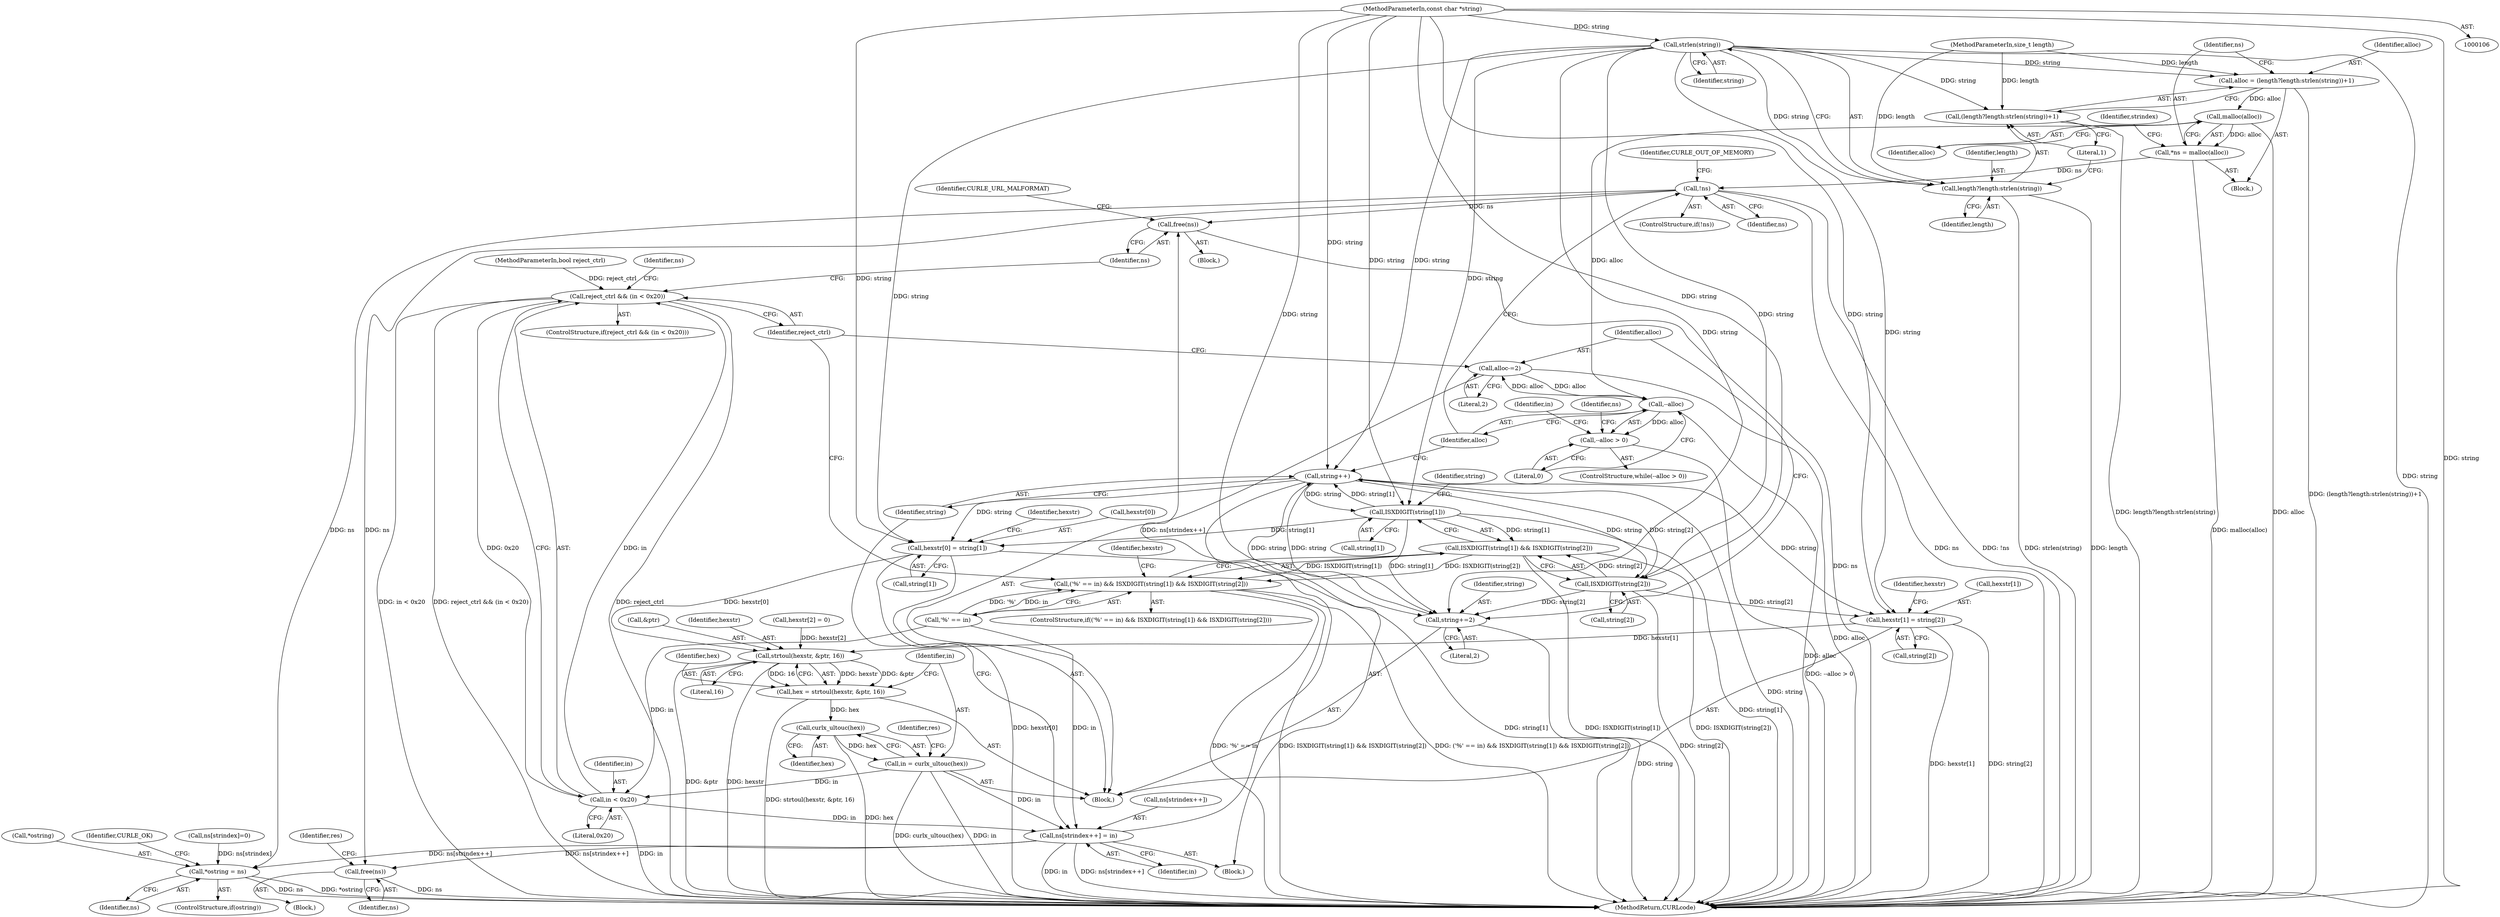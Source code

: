 digraph "0_curl_192c4f788d48f82c03e9cef40013f34370e90737@API" {
"1000121" [label="(Call,strlen(string))"];
"1000108" [label="(MethodParameterIn,const char *string)"];
"1000115" [label="(Call,alloc = (length?length:strlen(string))+1)"];
"1000127" [label="(Call,malloc(alloc))"];
"1000125" [label="(Call,*ns = malloc(alloc))"];
"1000137" [label="(Call,!ns)"];
"1000208" [label="(Call,free(ns))"];
"1000225" [label="(Call,free(ns))"];
"1000250" [label="(Call,*ostring = ns)"];
"1000143" [label="(Call,--alloc)"];
"1000142" [label="(Call,--alloc > 0)"];
"1000215" [label="(Call,alloc-=2)"];
"1000117" [label="(Call,(length?length:strlen(string))+1)"];
"1000118" [label="(Call,length?length:strlen(string))"];
"1000157" [label="(Call,ISXDIGIT(string[1]))"];
"1000156" [label="(Call,ISXDIGIT(string[1]) && ISXDIGIT(string[2]))"];
"1000152" [label="(Call,('%' == in) && ISXDIGIT(string[1]) && ISXDIGIT(string[2]))"];
"1000168" [label="(Call,hexstr[0] = string[1])"];
"1000189" [label="(Call,strtoul(hexstr, &ptr, 16))"];
"1000187" [label="(Call,hex = strtoul(hexstr, &ptr, 16))"];
"1000196" [label="(Call,curlx_ultouc(hex))"];
"1000194" [label="(Call,in = curlx_ultouc(hex))"];
"1000221" [label="(Call,in < 0x20)"];
"1000219" [label="(Call,reject_ctrl && (in < 0x20))"];
"1000229" [label="(Call,ns[strindex++] = in)"];
"1000212" [label="(Call,string+=2)"];
"1000235" [label="(Call,string++)"];
"1000161" [label="(Call,ISXDIGIT(string[2]))"];
"1000175" [label="(Call,hexstr[1] = string[2])"];
"1000251" [label="(Call,*ostring)"];
"1000230" [label="(Call,ns[strindex++])"];
"1000184" [label="(Identifier,hexstr)"];
"1000127" [label="(Call,malloc(alloc))"];
"1000222" [label="(Identifier,in)"];
"1000191" [label="(Call,&ptr)"];
"1000256" [label="(MethodReturn,CURLcode)"];
"1000141" [label="(ControlStructure,while(--alloc > 0))"];
"1000125" [label="(Call,*ns = malloc(alloc))"];
"1000199" [label="(Identifier,res)"];
"1000214" [label="(Literal,2)"];
"1000151" [label="(ControlStructure,if(('%' == in) && ISXDIGIT(string[1]) && ISXDIGIT(string[2])))"];
"1000176" [label="(Call,hexstr[1])"];
"1000172" [label="(Call,string[1])"];
"1000229" [label="(Call,ns[strindex++] = in)"];
"1000209" [label="(Identifier,ns)"];
"1000122" [label="(Identifier,string)"];
"1000145" [label="(Literal,0)"];
"1000215" [label="(Call,alloc-=2)"];
"1000196" [label="(Call,curlx_ultouc(hex))"];
"1000234" [label="(Identifier,in)"];
"1000168" [label="(Call,hexstr[0] = string[1])"];
"1000236" [label="(Identifier,string)"];
"1000177" [label="(Identifier,hexstr)"];
"1000144" [label="(Identifier,alloc)"];
"1000195" [label="(Identifier,in)"];
"1000137" [label="(Call,!ns)"];
"1000194" [label="(Call,in = curlx_ultouc(hex))"];
"1000231" [label="(Identifier,ns)"];
"1000239" [label="(Identifier,ns)"];
"1000143" [label="(Call,--alloc)"];
"1000161" [label="(Call,ISXDIGIT(string[2]))"];
"1000126" [label="(Identifier,ns)"];
"1000197" [label="(Identifier,hex)"];
"1000213" [label="(Identifier,string)"];
"1000188" [label="(Identifier,hex)"];
"1000255" [label="(Identifier,CURLE_OK)"];
"1000187" [label="(Call,hex = strtoul(hexstr, &ptr, 16))"];
"1000119" [label="(Identifier,length)"];
"1000219" [label="(Call,reject_ctrl && (in < 0x20))"];
"1000248" [label="(ControlStructure,if(ostring))"];
"1000162" [label="(Call,string[2])"];
"1000165" [label="(Block,)"];
"1000226" [label="(Identifier,ns)"];
"1000152" [label="(Call,('%' == in) && ISXDIGIT(string[1]) && ISXDIGIT(string[2]))"];
"1000212" [label="(Call,string+=2)"];
"1000153" [label="(Call,'%' == in)"];
"1000121" [label="(Call,strlen(string))"];
"1000146" [label="(Block,)"];
"1000120" [label="(Identifier,length)"];
"1000208" [label="(Call,free(ns))"];
"1000116" [label="(Identifier,alloc)"];
"1000224" [label="(Block,)"];
"1000112" [label="(MethodParameterIn,bool reject_ctrl)"];
"1000228" [label="(Identifier,CURLE_URL_MALFORMAT)"];
"1000218" [label="(ControlStructure,if(reject_ctrl && (in < 0x20)))"];
"1000225" [label="(Call,free(ns))"];
"1000142" [label="(Call,--alloc > 0)"];
"1000207" [label="(Block,)"];
"1000190" [label="(Identifier,hexstr)"];
"1000169" [label="(Call,hexstr[0])"];
"1000158" [label="(Call,string[1])"];
"1000235" [label="(Call,string++)"];
"1000221" [label="(Call,in < 0x20)"];
"1000123" [label="(Literal,1)"];
"1000148" [label="(Identifier,in)"];
"1000193" [label="(Literal,16)"];
"1000220" [label="(Identifier,reject_ctrl)"];
"1000157" [label="(Call,ISXDIGIT(string[1]))"];
"1000175" [label="(Call,hexstr[1] = string[2])"];
"1000132" [label="(Identifier,strindex)"];
"1000113" [label="(Block,)"];
"1000250" [label="(Call,*ostring = ns)"];
"1000136" [label="(ControlStructure,if(!ns))"];
"1000108" [label="(MethodParameterIn,const char *string)"];
"1000179" [label="(Call,string[2])"];
"1000237" [label="(Call,ns[strindex]=0)"];
"1000163" [label="(Identifier,string)"];
"1000118" [label="(Call,length?length:strlen(string))"];
"1000223" [label="(Literal,0x20)"];
"1000138" [label="(Identifier,ns)"];
"1000216" [label="(Identifier,alloc)"];
"1000140" [label="(Identifier,CURLE_OUT_OF_MEMORY)"];
"1000156" [label="(Call,ISXDIGIT(string[1]) && ISXDIGIT(string[2]))"];
"1000253" [label="(Identifier,ns)"];
"1000117" [label="(Call,(length?length:strlen(string))+1)"];
"1000109" [label="(MethodParameterIn,size_t length)"];
"1000170" [label="(Identifier,hexstr)"];
"1000211" [label="(Identifier,res)"];
"1000115" [label="(Call,alloc = (length?length:strlen(string))+1)"];
"1000189" [label="(Call,strtoul(hexstr, &ptr, 16))"];
"1000217" [label="(Literal,2)"];
"1000128" [label="(Identifier,alloc)"];
"1000182" [label="(Call,hexstr[2] = 0)"];
"1000121" -> "1000118"  [label="AST: "];
"1000121" -> "1000122"  [label="CFG: "];
"1000122" -> "1000121"  [label="AST: "];
"1000118" -> "1000121"  [label="CFG: "];
"1000121" -> "1000256"  [label="DDG: string"];
"1000121" -> "1000115"  [label="DDG: string"];
"1000121" -> "1000117"  [label="DDG: string"];
"1000121" -> "1000118"  [label="DDG: string"];
"1000108" -> "1000121"  [label="DDG: string"];
"1000121" -> "1000157"  [label="DDG: string"];
"1000121" -> "1000161"  [label="DDG: string"];
"1000121" -> "1000168"  [label="DDG: string"];
"1000121" -> "1000175"  [label="DDG: string"];
"1000121" -> "1000212"  [label="DDG: string"];
"1000121" -> "1000235"  [label="DDG: string"];
"1000108" -> "1000106"  [label="AST: "];
"1000108" -> "1000256"  [label="DDG: string"];
"1000108" -> "1000157"  [label="DDG: string"];
"1000108" -> "1000161"  [label="DDG: string"];
"1000108" -> "1000168"  [label="DDG: string"];
"1000108" -> "1000175"  [label="DDG: string"];
"1000108" -> "1000212"  [label="DDG: string"];
"1000108" -> "1000235"  [label="DDG: string"];
"1000115" -> "1000113"  [label="AST: "];
"1000115" -> "1000117"  [label="CFG: "];
"1000116" -> "1000115"  [label="AST: "];
"1000117" -> "1000115"  [label="AST: "];
"1000126" -> "1000115"  [label="CFG: "];
"1000115" -> "1000256"  [label="DDG: (length?length:strlen(string))+1"];
"1000109" -> "1000115"  [label="DDG: length"];
"1000115" -> "1000127"  [label="DDG: alloc"];
"1000127" -> "1000125"  [label="AST: "];
"1000127" -> "1000128"  [label="CFG: "];
"1000128" -> "1000127"  [label="AST: "];
"1000125" -> "1000127"  [label="CFG: "];
"1000127" -> "1000256"  [label="DDG: alloc"];
"1000127" -> "1000125"  [label="DDG: alloc"];
"1000127" -> "1000143"  [label="DDG: alloc"];
"1000125" -> "1000113"  [label="AST: "];
"1000126" -> "1000125"  [label="AST: "];
"1000132" -> "1000125"  [label="CFG: "];
"1000125" -> "1000256"  [label="DDG: malloc(alloc)"];
"1000125" -> "1000137"  [label="DDG: ns"];
"1000137" -> "1000136"  [label="AST: "];
"1000137" -> "1000138"  [label="CFG: "];
"1000138" -> "1000137"  [label="AST: "];
"1000140" -> "1000137"  [label="CFG: "];
"1000144" -> "1000137"  [label="CFG: "];
"1000137" -> "1000256"  [label="DDG: ns"];
"1000137" -> "1000256"  [label="DDG: !ns"];
"1000137" -> "1000208"  [label="DDG: ns"];
"1000137" -> "1000225"  [label="DDG: ns"];
"1000137" -> "1000250"  [label="DDG: ns"];
"1000208" -> "1000207"  [label="AST: "];
"1000208" -> "1000209"  [label="CFG: "];
"1000209" -> "1000208"  [label="AST: "];
"1000211" -> "1000208"  [label="CFG: "];
"1000208" -> "1000256"  [label="DDG: ns"];
"1000229" -> "1000208"  [label="DDG: ns[strindex++]"];
"1000225" -> "1000224"  [label="AST: "];
"1000225" -> "1000226"  [label="CFG: "];
"1000226" -> "1000225"  [label="AST: "];
"1000228" -> "1000225"  [label="CFG: "];
"1000225" -> "1000256"  [label="DDG: ns"];
"1000229" -> "1000225"  [label="DDG: ns[strindex++]"];
"1000250" -> "1000248"  [label="AST: "];
"1000250" -> "1000253"  [label="CFG: "];
"1000251" -> "1000250"  [label="AST: "];
"1000253" -> "1000250"  [label="AST: "];
"1000255" -> "1000250"  [label="CFG: "];
"1000250" -> "1000256"  [label="DDG: *ostring"];
"1000250" -> "1000256"  [label="DDG: ns"];
"1000237" -> "1000250"  [label="DDG: ns[strindex]"];
"1000229" -> "1000250"  [label="DDG: ns[strindex++]"];
"1000143" -> "1000142"  [label="AST: "];
"1000143" -> "1000144"  [label="CFG: "];
"1000144" -> "1000143"  [label="AST: "];
"1000145" -> "1000143"  [label="CFG: "];
"1000143" -> "1000256"  [label="DDG: alloc"];
"1000143" -> "1000142"  [label="DDG: alloc"];
"1000215" -> "1000143"  [label="DDG: alloc"];
"1000143" -> "1000215"  [label="DDG: alloc"];
"1000142" -> "1000141"  [label="AST: "];
"1000142" -> "1000145"  [label="CFG: "];
"1000145" -> "1000142"  [label="AST: "];
"1000148" -> "1000142"  [label="CFG: "];
"1000239" -> "1000142"  [label="CFG: "];
"1000142" -> "1000256"  [label="DDG: --alloc > 0"];
"1000215" -> "1000165"  [label="AST: "];
"1000215" -> "1000217"  [label="CFG: "];
"1000216" -> "1000215"  [label="AST: "];
"1000217" -> "1000215"  [label="AST: "];
"1000220" -> "1000215"  [label="CFG: "];
"1000215" -> "1000256"  [label="DDG: alloc"];
"1000117" -> "1000123"  [label="CFG: "];
"1000118" -> "1000117"  [label="AST: "];
"1000123" -> "1000117"  [label="AST: "];
"1000117" -> "1000256"  [label="DDG: length?length:strlen(string)"];
"1000109" -> "1000117"  [label="DDG: length"];
"1000118" -> "1000120"  [label="CFG: "];
"1000119" -> "1000118"  [label="AST: "];
"1000120" -> "1000118"  [label="AST: "];
"1000123" -> "1000118"  [label="CFG: "];
"1000118" -> "1000256"  [label="DDG: strlen(string)"];
"1000118" -> "1000256"  [label="DDG: length"];
"1000109" -> "1000118"  [label="DDG: length"];
"1000157" -> "1000156"  [label="AST: "];
"1000157" -> "1000158"  [label="CFG: "];
"1000158" -> "1000157"  [label="AST: "];
"1000163" -> "1000157"  [label="CFG: "];
"1000156" -> "1000157"  [label="CFG: "];
"1000157" -> "1000256"  [label="DDG: string[1]"];
"1000157" -> "1000156"  [label="DDG: string[1]"];
"1000235" -> "1000157"  [label="DDG: string"];
"1000157" -> "1000168"  [label="DDG: string[1]"];
"1000157" -> "1000212"  [label="DDG: string[1]"];
"1000157" -> "1000235"  [label="DDG: string[1]"];
"1000156" -> "1000152"  [label="AST: "];
"1000156" -> "1000161"  [label="CFG: "];
"1000161" -> "1000156"  [label="AST: "];
"1000152" -> "1000156"  [label="CFG: "];
"1000156" -> "1000256"  [label="DDG: ISXDIGIT(string[1])"];
"1000156" -> "1000256"  [label="DDG: ISXDIGIT(string[2])"];
"1000156" -> "1000152"  [label="DDG: ISXDIGIT(string[1])"];
"1000156" -> "1000152"  [label="DDG: ISXDIGIT(string[2])"];
"1000161" -> "1000156"  [label="DDG: string[2]"];
"1000152" -> "1000151"  [label="AST: "];
"1000152" -> "1000153"  [label="CFG: "];
"1000153" -> "1000152"  [label="AST: "];
"1000170" -> "1000152"  [label="CFG: "];
"1000220" -> "1000152"  [label="CFG: "];
"1000152" -> "1000256"  [label="DDG: ('%' == in) && ISXDIGIT(string[1]) && ISXDIGIT(string[2])"];
"1000152" -> "1000256"  [label="DDG: '%' == in"];
"1000152" -> "1000256"  [label="DDG: ISXDIGIT(string[1]) && ISXDIGIT(string[2])"];
"1000153" -> "1000152"  [label="DDG: '%'"];
"1000153" -> "1000152"  [label="DDG: in"];
"1000168" -> "1000165"  [label="AST: "];
"1000168" -> "1000172"  [label="CFG: "];
"1000169" -> "1000168"  [label="AST: "];
"1000172" -> "1000168"  [label="AST: "];
"1000177" -> "1000168"  [label="CFG: "];
"1000168" -> "1000256"  [label="DDG: string[1]"];
"1000168" -> "1000256"  [label="DDG: hexstr[0]"];
"1000235" -> "1000168"  [label="DDG: string"];
"1000168" -> "1000189"  [label="DDG: hexstr[0]"];
"1000189" -> "1000187"  [label="AST: "];
"1000189" -> "1000193"  [label="CFG: "];
"1000190" -> "1000189"  [label="AST: "];
"1000191" -> "1000189"  [label="AST: "];
"1000193" -> "1000189"  [label="AST: "];
"1000187" -> "1000189"  [label="CFG: "];
"1000189" -> "1000256"  [label="DDG: hexstr"];
"1000189" -> "1000256"  [label="DDG: &ptr"];
"1000189" -> "1000187"  [label="DDG: hexstr"];
"1000189" -> "1000187"  [label="DDG: &ptr"];
"1000189" -> "1000187"  [label="DDG: 16"];
"1000175" -> "1000189"  [label="DDG: hexstr[1]"];
"1000182" -> "1000189"  [label="DDG: hexstr[2]"];
"1000187" -> "1000165"  [label="AST: "];
"1000188" -> "1000187"  [label="AST: "];
"1000195" -> "1000187"  [label="CFG: "];
"1000187" -> "1000256"  [label="DDG: strtoul(hexstr, &ptr, 16)"];
"1000187" -> "1000196"  [label="DDG: hex"];
"1000196" -> "1000194"  [label="AST: "];
"1000196" -> "1000197"  [label="CFG: "];
"1000197" -> "1000196"  [label="AST: "];
"1000194" -> "1000196"  [label="CFG: "];
"1000196" -> "1000256"  [label="DDG: hex"];
"1000196" -> "1000194"  [label="DDG: hex"];
"1000194" -> "1000165"  [label="AST: "];
"1000195" -> "1000194"  [label="AST: "];
"1000199" -> "1000194"  [label="CFG: "];
"1000194" -> "1000256"  [label="DDG: in"];
"1000194" -> "1000256"  [label="DDG: curlx_ultouc(hex)"];
"1000194" -> "1000221"  [label="DDG: in"];
"1000194" -> "1000229"  [label="DDG: in"];
"1000221" -> "1000219"  [label="AST: "];
"1000221" -> "1000223"  [label="CFG: "];
"1000222" -> "1000221"  [label="AST: "];
"1000223" -> "1000221"  [label="AST: "];
"1000219" -> "1000221"  [label="CFG: "];
"1000221" -> "1000256"  [label="DDG: in"];
"1000221" -> "1000219"  [label="DDG: in"];
"1000221" -> "1000219"  [label="DDG: 0x20"];
"1000153" -> "1000221"  [label="DDG: in"];
"1000221" -> "1000229"  [label="DDG: in"];
"1000219" -> "1000218"  [label="AST: "];
"1000219" -> "1000220"  [label="CFG: "];
"1000220" -> "1000219"  [label="AST: "];
"1000226" -> "1000219"  [label="CFG: "];
"1000231" -> "1000219"  [label="CFG: "];
"1000219" -> "1000256"  [label="DDG: in < 0x20"];
"1000219" -> "1000256"  [label="DDG: reject_ctrl && (in < 0x20)"];
"1000219" -> "1000256"  [label="DDG: reject_ctrl"];
"1000112" -> "1000219"  [label="DDG: reject_ctrl"];
"1000229" -> "1000146"  [label="AST: "];
"1000229" -> "1000234"  [label="CFG: "];
"1000230" -> "1000229"  [label="AST: "];
"1000234" -> "1000229"  [label="AST: "];
"1000236" -> "1000229"  [label="CFG: "];
"1000229" -> "1000256"  [label="DDG: in"];
"1000229" -> "1000256"  [label="DDG: ns[strindex++]"];
"1000153" -> "1000229"  [label="DDG: in"];
"1000212" -> "1000165"  [label="AST: "];
"1000212" -> "1000214"  [label="CFG: "];
"1000213" -> "1000212"  [label="AST: "];
"1000214" -> "1000212"  [label="AST: "];
"1000216" -> "1000212"  [label="CFG: "];
"1000212" -> "1000256"  [label="DDG: string"];
"1000235" -> "1000212"  [label="DDG: string"];
"1000161" -> "1000212"  [label="DDG: string[2]"];
"1000212" -> "1000235"  [label="DDG: string"];
"1000235" -> "1000146"  [label="AST: "];
"1000235" -> "1000236"  [label="CFG: "];
"1000236" -> "1000235"  [label="AST: "];
"1000144" -> "1000235"  [label="CFG: "];
"1000235" -> "1000256"  [label="DDG: string"];
"1000235" -> "1000161"  [label="DDG: string"];
"1000235" -> "1000175"  [label="DDG: string"];
"1000161" -> "1000235"  [label="DDG: string[2]"];
"1000161" -> "1000162"  [label="CFG: "];
"1000162" -> "1000161"  [label="AST: "];
"1000161" -> "1000256"  [label="DDG: string[2]"];
"1000161" -> "1000175"  [label="DDG: string[2]"];
"1000175" -> "1000165"  [label="AST: "];
"1000175" -> "1000179"  [label="CFG: "];
"1000176" -> "1000175"  [label="AST: "];
"1000179" -> "1000175"  [label="AST: "];
"1000184" -> "1000175"  [label="CFG: "];
"1000175" -> "1000256"  [label="DDG: string[2]"];
"1000175" -> "1000256"  [label="DDG: hexstr[1]"];
}
